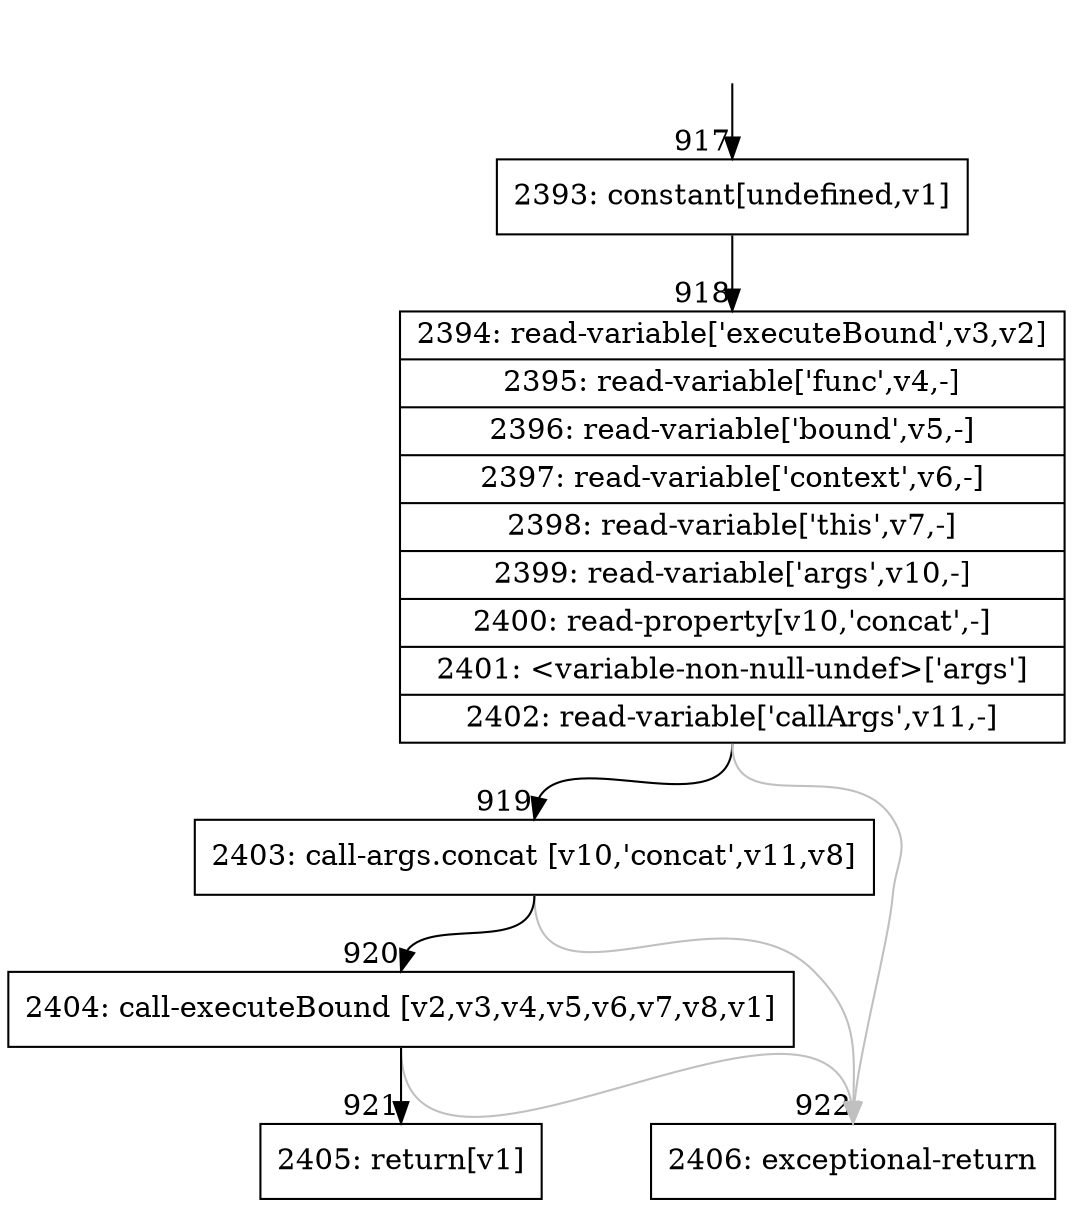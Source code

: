 digraph {
rankdir="TD"
BB_entry75[shape=none,label=""];
BB_entry75 -> BB917 [tailport=s, headport=n, headlabel="    917"]
BB917 [shape=record label="{2393: constant[undefined,v1]}" ] 
BB917 -> BB918 [tailport=s, headport=n, headlabel="      918"]
BB918 [shape=record label="{2394: read-variable['executeBound',v3,v2]|2395: read-variable['func',v4,-]|2396: read-variable['bound',v5,-]|2397: read-variable['context',v6,-]|2398: read-variable['this',v7,-]|2399: read-variable['args',v10,-]|2400: read-property[v10,'concat',-]|2401: \<variable-non-null-undef\>['args']|2402: read-variable['callArgs',v11,-]}" ] 
BB918 -> BB919 [tailport=s, headport=n, headlabel="      919"]
BB918 -> BB922 [tailport=s, headport=n, color=gray, headlabel="      922"]
BB919 [shape=record label="{2403: call-args.concat [v10,'concat',v11,v8]}" ] 
BB919 -> BB920 [tailport=s, headport=n, headlabel="      920"]
BB919 -> BB922 [tailport=s, headport=n, color=gray]
BB920 [shape=record label="{2404: call-executeBound [v2,v3,v4,v5,v6,v7,v8,v1]}" ] 
BB920 -> BB921 [tailport=s, headport=n, headlabel="      921"]
BB920 -> BB922 [tailport=s, headport=n, color=gray]
BB921 [shape=record label="{2405: return[v1]}" ] 
BB922 [shape=record label="{2406: exceptional-return}" ] 
//#$~ 718
}
